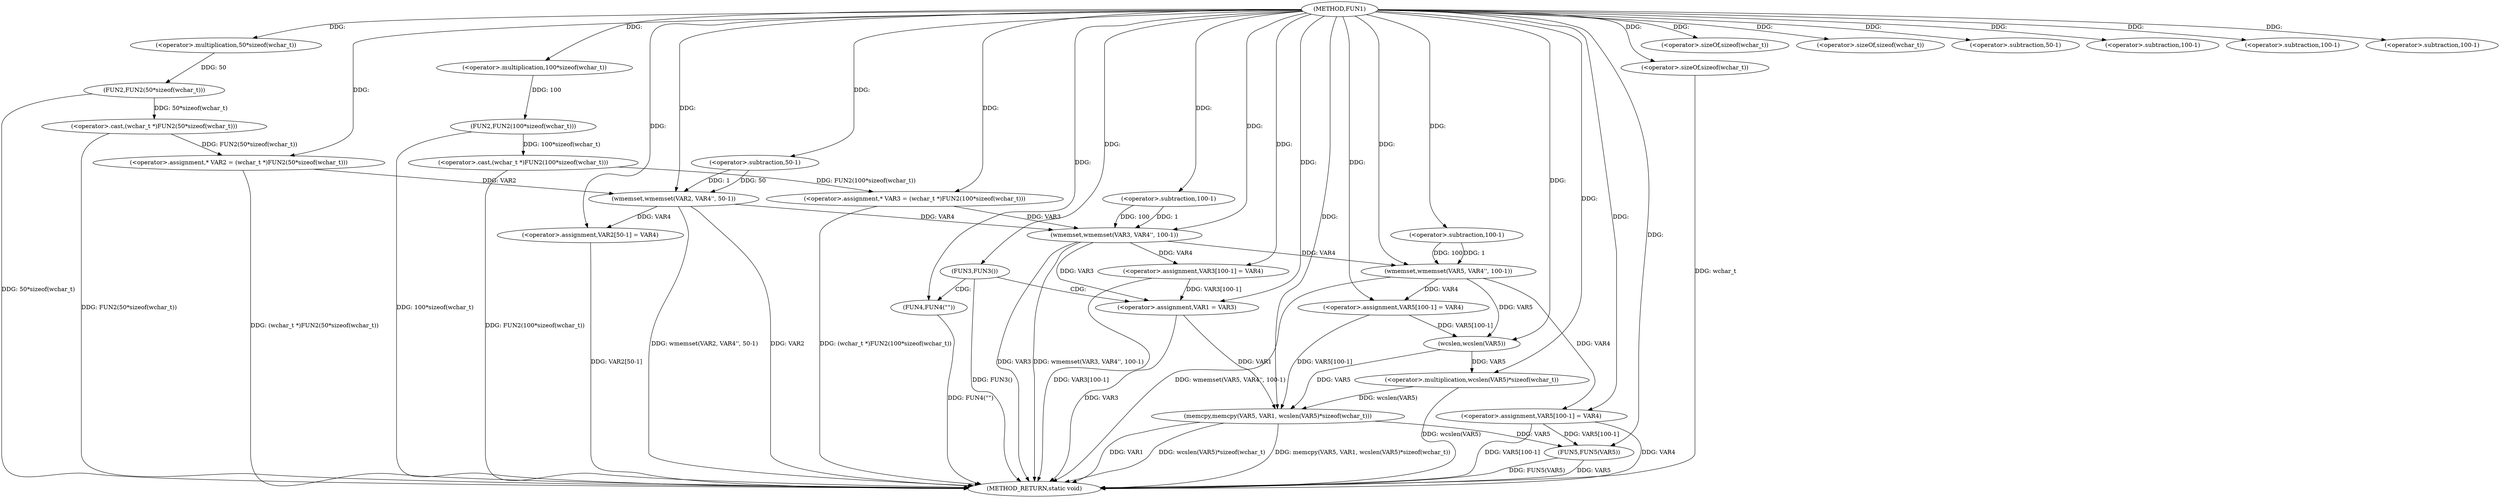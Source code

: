 digraph FUN1 {  
"1000100" [label = "(METHOD,FUN1)" ]
"1000191" [label = "(METHOD_RETURN,static void)" ]
"1000104" [label = "(<operator>.assignment,* VAR2 = (wchar_t *)FUN2(50*sizeof(wchar_t)))" ]
"1000106" [label = "(<operator>.cast,(wchar_t *)FUN2(50*sizeof(wchar_t)))" ]
"1000108" [label = "(FUN2,FUN2(50*sizeof(wchar_t)))" ]
"1000109" [label = "(<operator>.multiplication,50*sizeof(wchar_t))" ]
"1000111" [label = "(<operator>.sizeOf,sizeof(wchar_t))" ]
"1000114" [label = "(<operator>.assignment,* VAR3 = (wchar_t *)FUN2(100*sizeof(wchar_t)))" ]
"1000116" [label = "(<operator>.cast,(wchar_t *)FUN2(100*sizeof(wchar_t)))" ]
"1000118" [label = "(FUN2,FUN2(100*sizeof(wchar_t)))" ]
"1000119" [label = "(<operator>.multiplication,100*sizeof(wchar_t))" ]
"1000121" [label = "(<operator>.sizeOf,sizeof(wchar_t))" ]
"1000123" [label = "(wmemset,wmemset(VAR2, VAR4'', 50-1))" ]
"1000126" [label = "(<operator>.subtraction,50-1)" ]
"1000129" [label = "(<operator>.assignment,VAR2[50-1] = VAR4)" ]
"1000132" [label = "(<operator>.subtraction,50-1)" ]
"1000136" [label = "(wmemset,wmemset(VAR3, VAR4'', 100-1))" ]
"1000139" [label = "(<operator>.subtraction,100-1)" ]
"1000142" [label = "(<operator>.assignment,VAR3[100-1] = VAR4)" ]
"1000145" [label = "(<operator>.subtraction,100-1)" ]
"1000150" [label = "(FUN3,FUN3())" ]
"1000152" [label = "(FUN4,FUN4(\"\"))" ]
"1000156" [label = "(<operator>.assignment,VAR1 = VAR3)" ]
"1000161" [label = "(wmemset,wmemset(VAR5, VAR4'', 100-1))" ]
"1000164" [label = "(<operator>.subtraction,100-1)" ]
"1000167" [label = "(<operator>.assignment,VAR5[100-1] = VAR4)" ]
"1000170" [label = "(<operator>.subtraction,100-1)" ]
"1000174" [label = "(memcpy,memcpy(VAR5, VAR1, wcslen(VAR5)*sizeof(wchar_t)))" ]
"1000177" [label = "(<operator>.multiplication,wcslen(VAR5)*sizeof(wchar_t))" ]
"1000178" [label = "(wcslen,wcslen(VAR5))" ]
"1000180" [label = "(<operator>.sizeOf,sizeof(wchar_t))" ]
"1000182" [label = "(<operator>.assignment,VAR5[100-1] = VAR4)" ]
"1000185" [label = "(<operator>.subtraction,100-1)" ]
"1000189" [label = "(FUN5,FUN5(VAR5))" ]
  "1000129" -> "1000191"  [ label = "DDG: VAR2[50-1]"] 
  "1000106" -> "1000191"  [ label = "DDG: FUN2(50*sizeof(wchar_t))"] 
  "1000189" -> "1000191"  [ label = "DDG: VAR5"] 
  "1000152" -> "1000191"  [ label = "DDG: FUN4(\"\")"] 
  "1000180" -> "1000191"  [ label = "DDG: wchar_t"] 
  "1000174" -> "1000191"  [ label = "DDG: VAR1"] 
  "1000116" -> "1000191"  [ label = "DDG: FUN2(100*sizeof(wchar_t))"] 
  "1000118" -> "1000191"  [ label = "DDG: 100*sizeof(wchar_t)"] 
  "1000123" -> "1000191"  [ label = "DDG: VAR2"] 
  "1000182" -> "1000191"  [ label = "DDG: VAR4"] 
  "1000177" -> "1000191"  [ label = "DDG: wcslen(VAR5)"] 
  "1000189" -> "1000191"  [ label = "DDG: FUN5(VAR5)"] 
  "1000123" -> "1000191"  [ label = "DDG: wmemset(VAR2, VAR4'', 50-1)"] 
  "1000156" -> "1000191"  [ label = "DDG: VAR3"] 
  "1000142" -> "1000191"  [ label = "DDG: VAR3[100-1]"] 
  "1000136" -> "1000191"  [ label = "DDG: wmemset(VAR3, VAR4'', 100-1)"] 
  "1000174" -> "1000191"  [ label = "DDG: wcslen(VAR5)*sizeof(wchar_t)"] 
  "1000150" -> "1000191"  [ label = "DDG: FUN3()"] 
  "1000161" -> "1000191"  [ label = "DDG: wmemset(VAR5, VAR4'', 100-1)"] 
  "1000114" -> "1000191"  [ label = "DDG: (wchar_t *)FUN2(100*sizeof(wchar_t))"] 
  "1000182" -> "1000191"  [ label = "DDG: VAR5[100-1]"] 
  "1000174" -> "1000191"  [ label = "DDG: memcpy(VAR5, VAR1, wcslen(VAR5)*sizeof(wchar_t))"] 
  "1000136" -> "1000191"  [ label = "DDG: VAR3"] 
  "1000104" -> "1000191"  [ label = "DDG: (wchar_t *)FUN2(50*sizeof(wchar_t))"] 
  "1000108" -> "1000191"  [ label = "DDG: 50*sizeof(wchar_t)"] 
  "1000106" -> "1000104"  [ label = "DDG: FUN2(50*sizeof(wchar_t))"] 
  "1000100" -> "1000104"  [ label = "DDG: "] 
  "1000108" -> "1000106"  [ label = "DDG: 50*sizeof(wchar_t)"] 
  "1000109" -> "1000108"  [ label = "DDG: 50"] 
  "1000100" -> "1000109"  [ label = "DDG: "] 
  "1000100" -> "1000111"  [ label = "DDG: "] 
  "1000116" -> "1000114"  [ label = "DDG: FUN2(100*sizeof(wchar_t))"] 
  "1000100" -> "1000114"  [ label = "DDG: "] 
  "1000118" -> "1000116"  [ label = "DDG: 100*sizeof(wchar_t)"] 
  "1000119" -> "1000118"  [ label = "DDG: 100"] 
  "1000100" -> "1000119"  [ label = "DDG: "] 
  "1000100" -> "1000121"  [ label = "DDG: "] 
  "1000104" -> "1000123"  [ label = "DDG: VAR2"] 
  "1000100" -> "1000123"  [ label = "DDG: "] 
  "1000126" -> "1000123"  [ label = "DDG: 50"] 
  "1000126" -> "1000123"  [ label = "DDG: 1"] 
  "1000100" -> "1000126"  [ label = "DDG: "] 
  "1000123" -> "1000129"  [ label = "DDG: VAR4"] 
  "1000100" -> "1000129"  [ label = "DDG: "] 
  "1000100" -> "1000132"  [ label = "DDG: "] 
  "1000114" -> "1000136"  [ label = "DDG: VAR3"] 
  "1000100" -> "1000136"  [ label = "DDG: "] 
  "1000123" -> "1000136"  [ label = "DDG: VAR4"] 
  "1000139" -> "1000136"  [ label = "DDG: 100"] 
  "1000139" -> "1000136"  [ label = "DDG: 1"] 
  "1000100" -> "1000139"  [ label = "DDG: "] 
  "1000136" -> "1000142"  [ label = "DDG: VAR4"] 
  "1000100" -> "1000142"  [ label = "DDG: "] 
  "1000100" -> "1000145"  [ label = "DDG: "] 
  "1000100" -> "1000150"  [ label = "DDG: "] 
  "1000100" -> "1000152"  [ label = "DDG: "] 
  "1000142" -> "1000156"  [ label = "DDG: VAR3[100-1]"] 
  "1000136" -> "1000156"  [ label = "DDG: VAR3"] 
  "1000100" -> "1000156"  [ label = "DDG: "] 
  "1000100" -> "1000161"  [ label = "DDG: "] 
  "1000136" -> "1000161"  [ label = "DDG: VAR4"] 
  "1000164" -> "1000161"  [ label = "DDG: 100"] 
  "1000164" -> "1000161"  [ label = "DDG: 1"] 
  "1000100" -> "1000164"  [ label = "DDG: "] 
  "1000161" -> "1000167"  [ label = "DDG: VAR4"] 
  "1000100" -> "1000167"  [ label = "DDG: "] 
  "1000100" -> "1000170"  [ label = "DDG: "] 
  "1000167" -> "1000174"  [ label = "DDG: VAR5[100-1]"] 
  "1000178" -> "1000174"  [ label = "DDG: VAR5"] 
  "1000100" -> "1000174"  [ label = "DDG: "] 
  "1000156" -> "1000174"  [ label = "DDG: VAR1"] 
  "1000177" -> "1000174"  [ label = "DDG: wcslen(VAR5)"] 
  "1000178" -> "1000177"  [ label = "DDG: VAR5"] 
  "1000167" -> "1000178"  [ label = "DDG: VAR5[100-1]"] 
  "1000161" -> "1000178"  [ label = "DDG: VAR5"] 
  "1000100" -> "1000178"  [ label = "DDG: "] 
  "1000100" -> "1000177"  [ label = "DDG: "] 
  "1000100" -> "1000180"  [ label = "DDG: "] 
  "1000100" -> "1000182"  [ label = "DDG: "] 
  "1000161" -> "1000182"  [ label = "DDG: VAR4"] 
  "1000100" -> "1000185"  [ label = "DDG: "] 
  "1000182" -> "1000189"  [ label = "DDG: VAR5[100-1]"] 
  "1000174" -> "1000189"  [ label = "DDG: VAR5"] 
  "1000100" -> "1000189"  [ label = "DDG: "] 
  "1000150" -> "1000156"  [ label = "CDG: "] 
  "1000150" -> "1000152"  [ label = "CDG: "] 
}
